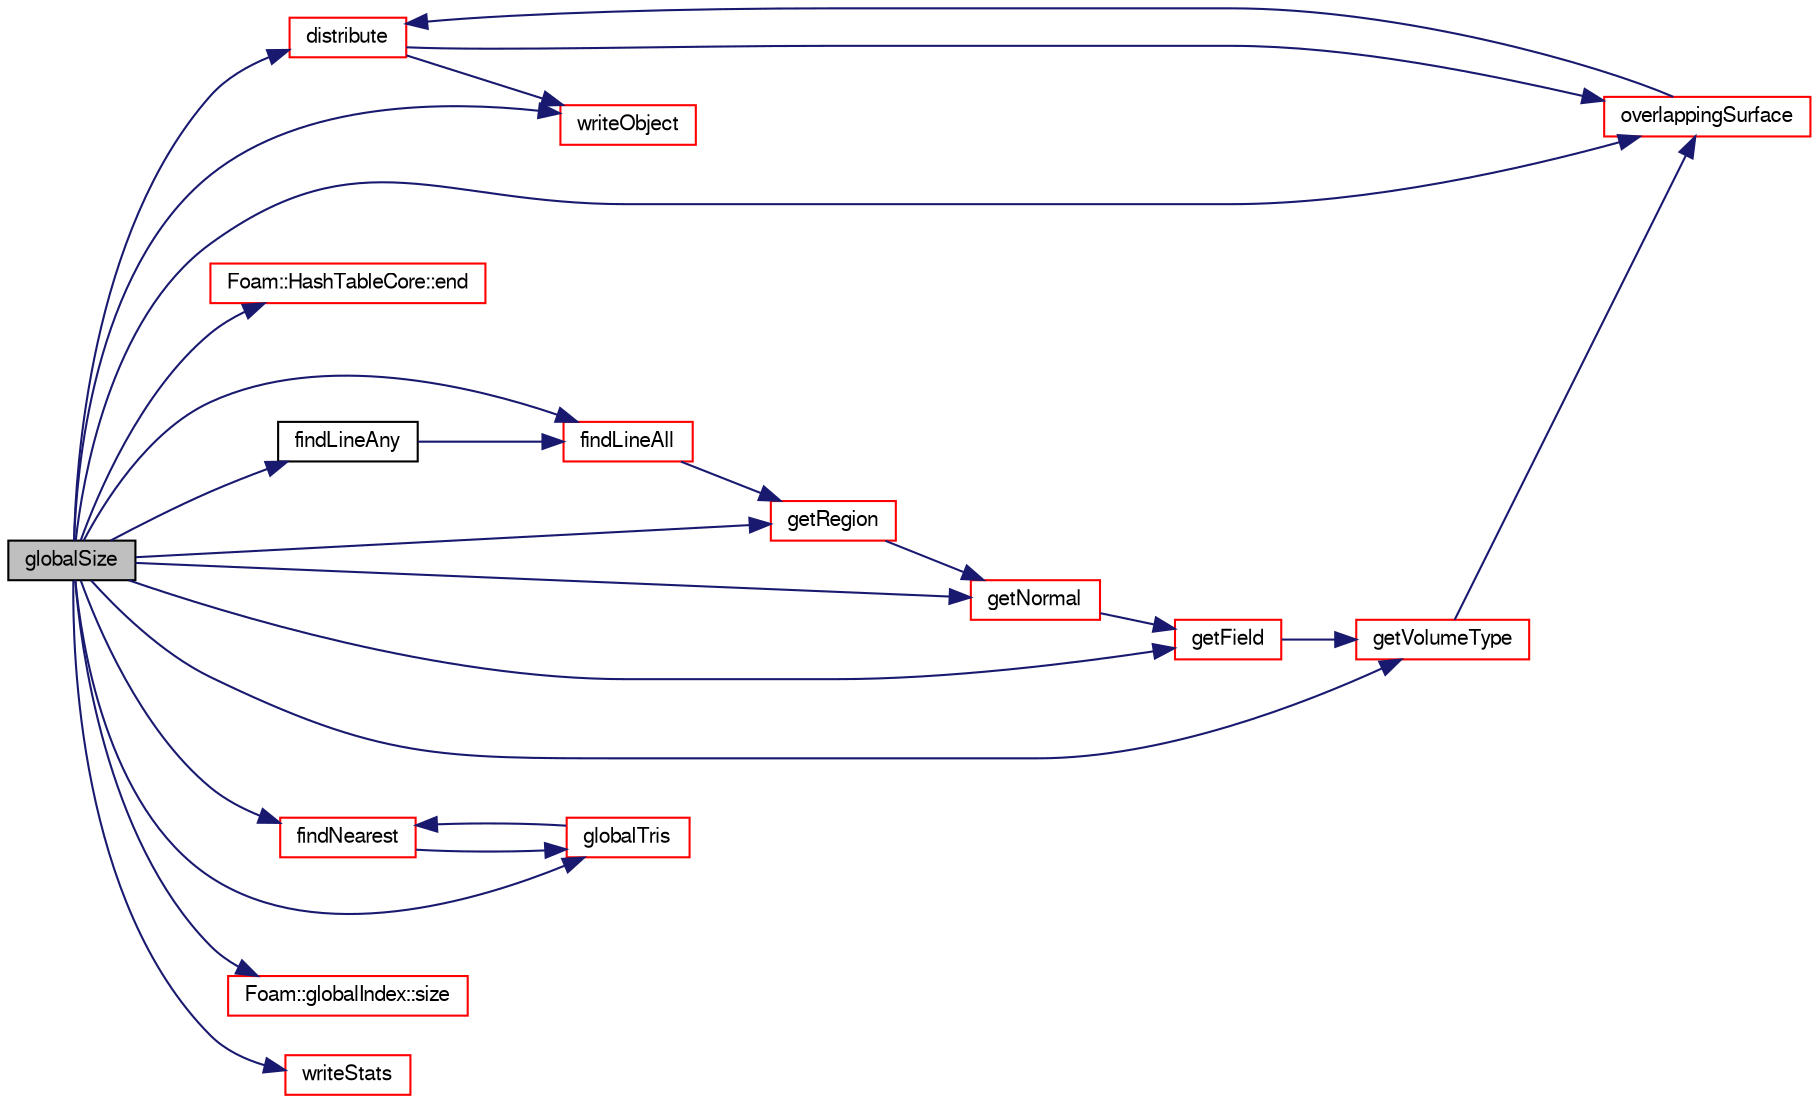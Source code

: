 digraph "globalSize"
{
  bgcolor="transparent";
  edge [fontname="FreeSans",fontsize="10",labelfontname="FreeSans",labelfontsize="10"];
  node [fontname="FreeSans",fontsize="10",shape=record];
  rankdir="LR";
  Node896 [label="globalSize",height=0.2,width=0.4,color="black", fillcolor="grey75", style="filled", fontcolor="black"];
  Node896 -> Node897 [color="midnightblue",fontsize="10",style="solid",fontname="FreeSans"];
  Node897 [label="distribute",height=0.2,width=0.4,color="red",URL="$a28642.html#a30b981a389a43e4853d4dec45e4e5edb",tooltip="Set bounds of surface. Bounds currently set as list of. "];
  Node897 -> Node966 [color="midnightblue",fontsize="10",style="solid",fontname="FreeSans"];
  Node966 [label="overlappingSurface",height=0.2,width=0.4,color="red",URL="$a28642.html#a2c6f811e1c5a7dce8df93f593380e3b6",tooltip="Subset the part of surface that is overlapping bounds. "];
  Node966 -> Node897 [color="midnightblue",fontsize="10",style="solid",fontname="FreeSans"];
  Node897 -> Node1301 [color="midnightblue",fontsize="10",style="solid",fontname="FreeSans"];
  Node1301 [label="writeObject",height=0.2,width=0.4,color="red",URL="$a28642.html#aac52c08633b4e1e66bc6fb382b7ec674",tooltip="Write using given format, version and compression. "];
  Node896 -> Node1302 [color="midnightblue",fontsize="10",style="solid",fontname="FreeSans"];
  Node1302 [label="Foam::HashTableCore::end",height=0.2,width=0.4,color="red",URL="$a25706.html#a540580a296c0ff351686ceb4f27b6fe6",tooltip="iteratorEnd set to beyond the end of any HashTable "];
  Node896 -> Node1305 [color="midnightblue",fontsize="10",style="solid",fontname="FreeSans"];
  Node1305 [label="findLineAll",height=0.2,width=0.4,color="red",URL="$a28642.html#a32c00098bc496f0cc93bf1aebc19ee49",tooltip="Get all intersections in order from start to end. "];
  Node1305 -> Node1310 [color="midnightblue",fontsize="10",style="solid",fontname="FreeSans"];
  Node1310 [label="getRegion",height=0.2,width=0.4,color="red",URL="$a28642.html#ab2bcdcc4dd1bdb5a9e1d1025292bdf24",tooltip="From a set of points and indices get the region. "];
  Node1310 -> Node1315 [color="midnightblue",fontsize="10",style="solid",fontname="FreeSans"];
  Node1315 [label="getNormal",height=0.2,width=0.4,color="red",URL="$a28642.html#aa9abdb9ffe5f3cb1c2992ccb3bcc9e48",tooltip="From a set of points and indices get the normal. "];
  Node1315 -> Node1316 [color="midnightblue",fontsize="10",style="solid",fontname="FreeSans"];
  Node1316 [label="getField",height=0.2,width=0.4,color="red",URL="$a28642.html#a8fd35269fdaf69e729c001cdb7846051",tooltip="WIP. From a set of hits (points and. "];
  Node1316 -> Node1317 [color="midnightblue",fontsize="10",style="solid",fontname="FreeSans"];
  Node1317 [label="getVolumeType",height=0.2,width=0.4,color="red",URL="$a28642.html#a1d3ba31549036f01425643d189858d2a",tooltip="Determine type (inside/outside/mixed) for point. unknown if. "];
  Node1317 -> Node966 [color="midnightblue",fontsize="10",style="solid",fontname="FreeSans"];
  Node896 -> Node1318 [color="midnightblue",fontsize="10",style="solid",fontname="FreeSans"];
  Node1318 [label="findLineAny",height=0.2,width=0.4,color="black",URL="$a28642.html#a3cb961eda9c4705631ac1b5b1ca29b97",tooltip="Return any intersection on segment from start to end. "];
  Node1318 -> Node1305 [color="midnightblue",fontsize="10",style="solid",fontname="FreeSans"];
  Node896 -> Node1319 [color="midnightblue",fontsize="10",style="solid",fontname="FreeSans"];
  Node1319 [label="findNearest",height=0.2,width=0.4,color="red",URL="$a28642.html#ac968e745f1a4294205a3cf4936755409"];
  Node1319 -> Node1320 [color="midnightblue",fontsize="10",style="solid",fontname="FreeSans"];
  Node1320 [label="globalTris",height=0.2,width=0.4,color="red",URL="$a28642.html#ab85cf70def43a8a83ce9a5e314615197",tooltip="Triangle indexing (demand driven) "];
  Node1320 -> Node1319 [color="midnightblue",fontsize="10",style="solid",fontname="FreeSans"];
  Node896 -> Node1316 [color="midnightblue",fontsize="10",style="solid",fontname="FreeSans"];
  Node896 -> Node1315 [color="midnightblue",fontsize="10",style="solid",fontname="FreeSans"];
  Node896 -> Node1310 [color="midnightblue",fontsize="10",style="solid",fontname="FreeSans"];
  Node896 -> Node1317 [color="midnightblue",fontsize="10",style="solid",fontname="FreeSans"];
  Node896 -> Node1320 [color="midnightblue",fontsize="10",style="solid",fontname="FreeSans"];
  Node896 -> Node966 [color="midnightblue",fontsize="10",style="solid",fontname="FreeSans"];
  Node896 -> Node1322 [color="midnightblue",fontsize="10",style="solid",fontname="FreeSans"];
  Node1322 [label="Foam::globalIndex::size",height=0.2,width=0.4,color="red",URL="$a27330.html#a47b3bf30da1eb3ab8076b5fbe00e0494",tooltip="Global sum of localSizes. "];
  Node896 -> Node1301 [color="midnightblue",fontsize="10",style="solid",fontname="FreeSans"];
  Node896 -> Node1324 [color="midnightblue",fontsize="10",style="solid",fontname="FreeSans"];
  Node1324 [label="writeStats",height=0.2,width=0.4,color="red",URL="$a28642.html#abcdb99a5c0073642de36f2a8b03e92c2",tooltip="Print some stats. Parallel aware version of. "];
}
